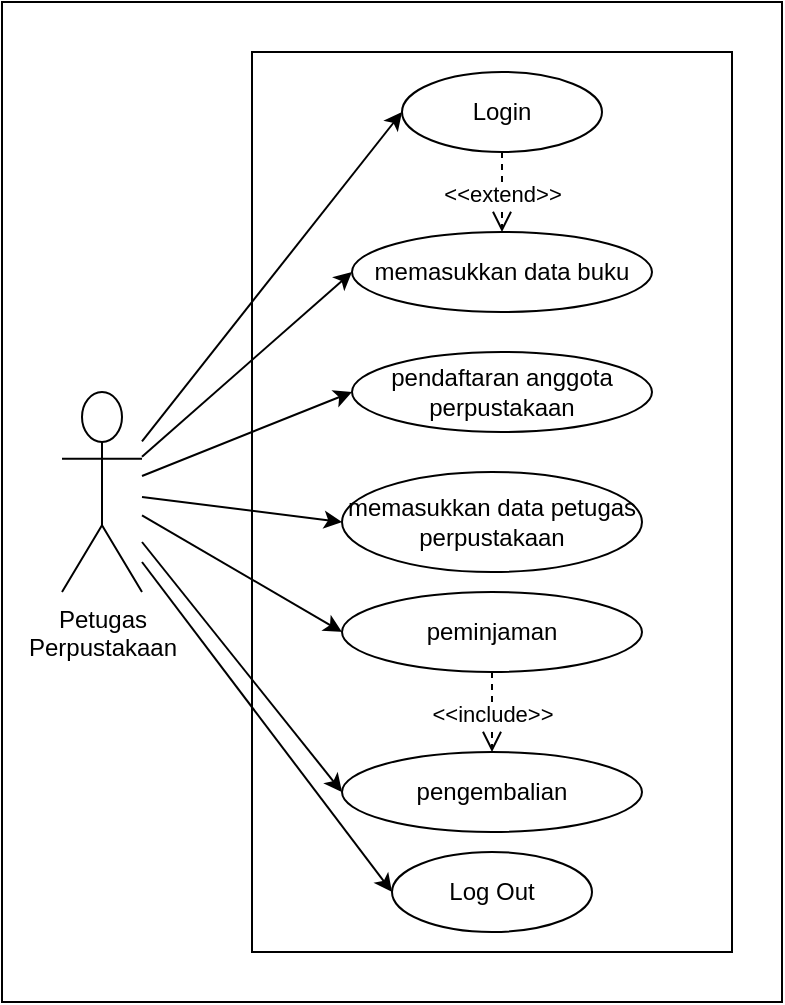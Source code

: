 <mxfile version="14.8.0" type="github">
  <diagram id="QoHOp6olMjTj3RLAdfJM" name="Page-1">
    <mxGraphModel dx="779" dy="1568" grid="1" gridSize="10" guides="1" tooltips="1" connect="1" arrows="0" fold="1" page="1" pageScale="1" pageWidth="850" pageHeight="1100" math="0" shadow="0">
      <root>
        <mxCell id="0" />
        <mxCell id="1" parent="0" />
        <mxCell id="9cUjn1KHS1yXxGMh0hnf-55" value="" style="rounded=0;whiteSpace=wrap;html=1;" vertex="1" parent="1">
          <mxGeometry x="50" y="-1050" width="390" height="500" as="geometry" />
        </mxCell>
        <mxCell id="9cUjn1KHS1yXxGMh0hnf-56" value="&lt;div&gt;Petugas &lt;br&gt;&lt;/div&gt;&lt;div&gt;Perpustakaan&lt;/div&gt;" style="shape=umlActor;verticalLabelPosition=bottom;verticalAlign=top;html=1;" vertex="1" parent="1">
          <mxGeometry x="80" y="-855" width="40" height="100" as="geometry" />
        </mxCell>
        <mxCell id="9cUjn1KHS1yXxGMh0hnf-57" value="" style="verticalLabelPosition=bottom;verticalAlign=top;html=1;shape=mxgraph.basic.rect;fillColor2=none;strokeWidth=1;size=20;indent=5;" vertex="1" parent="1">
          <mxGeometry x="175" y="-1025" width="240" height="450" as="geometry" />
        </mxCell>
        <mxCell id="9cUjn1KHS1yXxGMh0hnf-58" value="Login" style="ellipse;whiteSpace=wrap;html=1;align=center;" vertex="1" parent="1">
          <mxGeometry x="250" y="-1015" width="100" height="40" as="geometry" />
        </mxCell>
        <mxCell id="9cUjn1KHS1yXxGMh0hnf-59" value="&amp;lt;&amp;lt;extend&amp;gt;&amp;gt;" style="html=1;verticalAlign=bottom;endArrow=open;dashed=1;endSize=8;exitX=0.5;exitY=1;exitDx=0;exitDy=0;" edge="1" parent="1" source="9cUjn1KHS1yXxGMh0hnf-58">
          <mxGeometry x="0.5" relative="1" as="geometry">
            <mxPoint x="310" y="-935" as="sourcePoint" />
            <mxPoint x="300" y="-935" as="targetPoint" />
            <Array as="points">
              <mxPoint x="300" y="-955" />
            </Array>
            <mxPoint as="offset" />
          </mxGeometry>
        </mxCell>
        <mxCell id="9cUjn1KHS1yXxGMh0hnf-60" value="memasukkan data buku" style="ellipse;whiteSpace=wrap;html=1;align=center;" vertex="1" parent="1">
          <mxGeometry x="225" y="-935" width="150" height="40" as="geometry" />
        </mxCell>
        <mxCell id="9cUjn1KHS1yXxGMh0hnf-61" value="pendaftaran anggota perpustakaan" style="ellipse;whiteSpace=wrap;html=1;align=center;" vertex="1" parent="1">
          <mxGeometry x="225" y="-875" width="150" height="40" as="geometry" />
        </mxCell>
        <mxCell id="9cUjn1KHS1yXxGMh0hnf-62" value="memasukkan data petugas perpustakaan" style="ellipse;whiteSpace=wrap;html=1;align=center;" vertex="1" parent="1">
          <mxGeometry x="220" y="-815" width="150" height="50" as="geometry" />
        </mxCell>
        <mxCell id="9cUjn1KHS1yXxGMh0hnf-63" value="peminjaman" style="ellipse;whiteSpace=wrap;html=1;align=center;" vertex="1" parent="1">
          <mxGeometry x="220" y="-755" width="150" height="40" as="geometry" />
        </mxCell>
        <mxCell id="9cUjn1KHS1yXxGMh0hnf-64" value="pengembalian" style="ellipse;whiteSpace=wrap;html=1;align=center;" vertex="1" parent="1">
          <mxGeometry x="220" y="-675" width="150" height="40" as="geometry" />
        </mxCell>
        <mxCell id="9cUjn1KHS1yXxGMh0hnf-65" value="Log Out" style="ellipse;whiteSpace=wrap;html=1;align=center;" vertex="1" parent="1">
          <mxGeometry x="245" y="-625" width="100" height="40" as="geometry" />
        </mxCell>
        <mxCell id="9cUjn1KHS1yXxGMh0hnf-66" value="&amp;lt;&amp;lt;include&amp;gt;&amp;gt;" style="html=1;verticalAlign=bottom;endArrow=open;dashed=1;endSize=8;exitX=0.5;exitY=1;exitDx=0;exitDy=0;entryX=0.5;entryY=0;entryDx=0;entryDy=0;" edge="1" parent="1" source="9cUjn1KHS1yXxGMh0hnf-63" target="9cUjn1KHS1yXxGMh0hnf-64">
          <mxGeometry x="0.5" relative="1" as="geometry">
            <mxPoint x="300" y="-695" as="sourcePoint" />
            <mxPoint x="300" y="-655" as="targetPoint" />
            <Array as="points" />
            <mxPoint as="offset" />
          </mxGeometry>
        </mxCell>
        <mxCell id="9cUjn1KHS1yXxGMh0hnf-67" value="" style="endArrow=classic;html=1;" edge="1" parent="1" source="9cUjn1KHS1yXxGMh0hnf-56">
          <mxGeometry width="50" height="50" relative="1" as="geometry">
            <mxPoint x="120" y="-845" as="sourcePoint" />
            <mxPoint x="250" y="-995" as="targetPoint" />
          </mxGeometry>
        </mxCell>
        <mxCell id="9cUjn1KHS1yXxGMh0hnf-68" value="" style="endArrow=classic;html=1;entryX=0;entryY=0.5;entryDx=0;entryDy=0;" edge="1" parent="1" source="9cUjn1KHS1yXxGMh0hnf-56" target="9cUjn1KHS1yXxGMh0hnf-60">
          <mxGeometry width="50" height="50" relative="1" as="geometry">
            <mxPoint x="130" y="-835" as="sourcePoint" />
            <mxPoint x="260" y="-985" as="targetPoint" />
          </mxGeometry>
        </mxCell>
        <mxCell id="9cUjn1KHS1yXxGMh0hnf-69" value="" style="endArrow=classic;html=1;entryX=0;entryY=0.5;entryDx=0;entryDy=0;" edge="1" parent="1" source="9cUjn1KHS1yXxGMh0hnf-56" target="9cUjn1KHS1yXxGMh0hnf-61">
          <mxGeometry width="50" height="50" relative="1" as="geometry">
            <mxPoint x="130" y="-829.4" as="sourcePoint" />
            <mxPoint x="235" y="-905" as="targetPoint" />
          </mxGeometry>
        </mxCell>
        <mxCell id="9cUjn1KHS1yXxGMh0hnf-70" value="" style="endArrow=classic;html=1;entryX=0;entryY=0.5;entryDx=0;entryDy=0;" edge="1" parent="1" source="9cUjn1KHS1yXxGMh0hnf-56" target="9cUjn1KHS1yXxGMh0hnf-62">
          <mxGeometry width="50" height="50" relative="1" as="geometry">
            <mxPoint x="130" y="-819.8" as="sourcePoint" />
            <mxPoint x="235" y="-845" as="targetPoint" />
          </mxGeometry>
        </mxCell>
        <mxCell id="9cUjn1KHS1yXxGMh0hnf-71" value="" style="endArrow=classic;html=1;entryX=0;entryY=0.5;entryDx=0;entryDy=0;" edge="1" parent="1" source="9cUjn1KHS1yXxGMh0hnf-56" target="9cUjn1KHS1yXxGMh0hnf-63">
          <mxGeometry width="50" height="50" relative="1" as="geometry">
            <mxPoint x="130" y="-809.167" as="sourcePoint" />
            <mxPoint x="230" y="-780" as="targetPoint" />
          </mxGeometry>
        </mxCell>
        <mxCell id="9cUjn1KHS1yXxGMh0hnf-72" value="" style="endArrow=classic;html=1;entryX=0;entryY=0.5;entryDx=0;entryDy=0;" edge="1" parent="1" source="9cUjn1KHS1yXxGMh0hnf-56" target="9cUjn1KHS1yXxGMh0hnf-64">
          <mxGeometry width="50" height="50" relative="1" as="geometry">
            <mxPoint x="130" y="-800" as="sourcePoint" />
            <mxPoint x="227" y="-647" as="targetPoint" />
          </mxGeometry>
        </mxCell>
        <mxCell id="9cUjn1KHS1yXxGMh0hnf-73" value="" style="endArrow=classic;html=1;entryX=0;entryY=0.5;entryDx=0;entryDy=0;" edge="1" parent="1" target="9cUjn1KHS1yXxGMh0hnf-65">
          <mxGeometry width="50" height="50" relative="1" as="geometry">
            <mxPoint x="120" y="-770" as="sourcePoint" />
            <mxPoint x="240" y="-715" as="targetPoint" />
          </mxGeometry>
        </mxCell>
      </root>
    </mxGraphModel>
  </diagram>
</mxfile>
